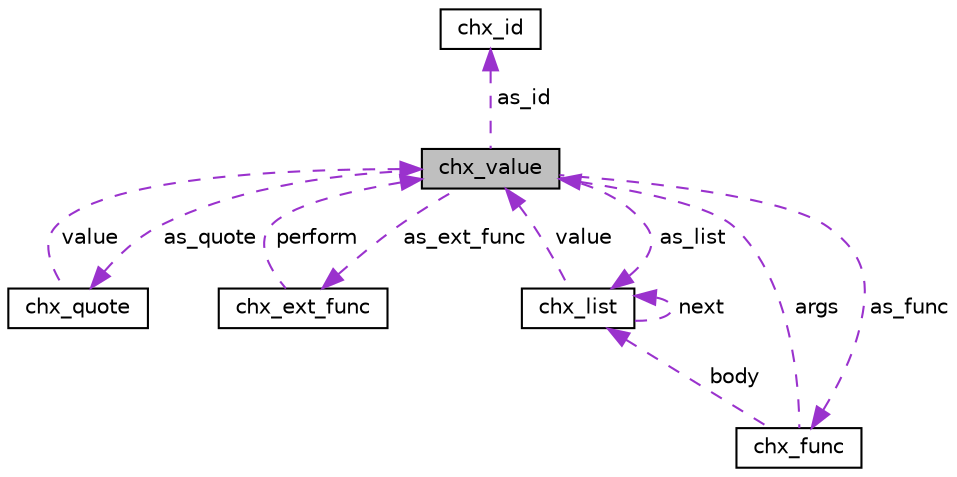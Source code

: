 digraph "chx_value"
{
 // LATEX_PDF_SIZE
  edge [fontname="Helvetica",fontsize="10",labelfontname="Helvetica",labelfontsize="10"];
  node [fontname="Helvetica",fontsize="10",shape=record];
  Node1 [label="chx_value",height=0.2,width=0.4,color="black", fillcolor="grey75", style="filled", fontcolor="black",tooltip="Represents a value in the cheax environment."];
  Node2 -> Node1 [dir="back",color="darkorchid3",fontsize="10",style="dashed",label=" as_quote" ,fontname="Helvetica"];
  Node2 [label="chx_quote",height=0.2,width=0.4,color="black", fillcolor="white", style="filled",URL="$structchx__quote.html",tooltip="Quoted value type."];
  Node1 -> Node2 [dir="back",color="darkorchid3",fontsize="10",style="dashed",label=" value" ,fontname="Helvetica"];
  Node3 -> Node1 [dir="back",color="darkorchid3",fontsize="10",style="dashed",label=" as_ext_func" ,fontname="Helvetica"];
  Node3 [label="chx_ext_func",height=0.2,width=0.4,color="black", fillcolor="white", style="filled",URL="$structchx__ext__func.html",tooltip="Cheax external/user function expression."];
  Node1 -> Node3 [dir="back",color="darkorchid3",fontsize="10",style="dashed",label=" perform" ,fontname="Helvetica"];
  Node4 -> Node1 [dir="back",color="darkorchid3",fontsize="10",style="dashed",label=" as_id" ,fontname="Helvetica"];
  Node4 [label="chx_id",height=0.2,width=0.4,color="black", fillcolor="white", style="filled",URL="$structchx__id.html",tooltip="Identifier type."];
  Node5 -> Node1 [dir="back",color="darkorchid3",fontsize="10",style="dashed",label=" as_list" ,fontname="Helvetica"];
  Node5 [label="chx_list",height=0.2,width=0.4,color="black", fillcolor="white", style="filled",URL="$structchx__list.html",tooltip="List type."];
  Node5 -> Node5 [dir="back",color="darkorchid3",fontsize="10",style="dashed",label=" next" ,fontname="Helvetica"];
  Node1 -> Node5 [dir="back",color="darkorchid3",fontsize="10",style="dashed",label=" value" ,fontname="Helvetica"];
  Node6 -> Node1 [dir="back",color="darkorchid3",fontsize="10",style="dashed",label=" as_func" ,fontname="Helvetica"];
  Node6 [label="chx_func",height=0.2,width=0.4,color="black", fillcolor="white", style="filled",URL="$structchx__func.html",tooltip="Function or macro type."];
  Node5 -> Node6 [dir="back",color="darkorchid3",fontsize="10",style="dashed",label=" body" ,fontname="Helvetica"];
  Node1 -> Node6 [dir="back",color="darkorchid3",fontsize="10",style="dashed",label=" args" ,fontname="Helvetica"];
}
